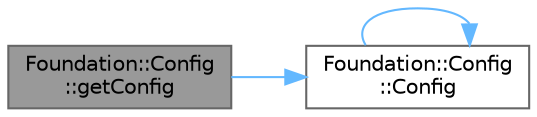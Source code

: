 digraph "Foundation::Config::getConfig"
{
 // LATEX_PDF_SIZE
  bgcolor="transparent";
  edge [fontname=Helvetica,fontsize=10,labelfontname=Helvetica,labelfontsize=10];
  node [fontname=Helvetica,fontsize=10,shape=box,height=0.2,width=0.4];
  rankdir="LR";
  Node1 [id="Node000001",label="Foundation::Config\l::getConfig",height=0.2,width=0.4,color="gray40", fillcolor="grey60", style="filled", fontcolor="black",tooltip="Obtiene la instancia única de Config."];
  Node1 -> Node2 [id="edge1_Node000001_Node000002",color="steelblue1",style="solid",tooltip=" "];
  Node2 [id="Node000002",label="Foundation::Config\l::Config",height=0.2,width=0.4,color="grey40", fillcolor="white", style="filled",URL="$class_foundation_1_1_config.html#a6fea1f4370ce35853b38a960d8a486a7",tooltip=" "];
  Node2 -> Node2 [id="edge2_Node000002_Node000002",color="steelblue1",style="solid",tooltip=" "];
}
